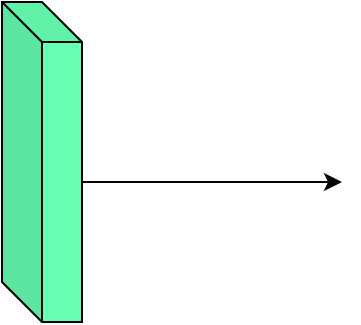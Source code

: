 <mxfile version="21.1.4" type="github">
  <diagram name="第 1 页" id="6r29H9cRSEstqKxB4Bpt">
    <mxGraphModel dx="1434" dy="764" grid="1" gridSize="10" guides="1" tooltips="1" connect="1" arrows="1" fold="1" page="1" pageScale="1" pageWidth="827" pageHeight="1169" math="0" shadow="0">
      <root>
        <mxCell id="0" />
        <mxCell id="1" parent="0" />
        <mxCell id="-YHBcVENLPeS8LtHOwSI-3" value="" style="shape=cube;whiteSpace=wrap;html=1;boundedLbl=1;backgroundOutline=1;darkOpacity=0.05;darkOpacity2=0.1;fillColor=#66FFB3;" vertex="1" parent="1">
          <mxGeometry x="190" y="160" width="40" height="160" as="geometry" />
        </mxCell>
        <mxCell id="-YHBcVENLPeS8LtHOwSI-5" value="" style="endArrow=classic;html=1;rounded=0;exitX=0;exitY=0;exitDx=40;exitDy=90;exitPerimeter=0;" edge="1" parent="1" source="-YHBcVENLPeS8LtHOwSI-3">
          <mxGeometry width="50" height="50" relative="1" as="geometry">
            <mxPoint x="390" y="420" as="sourcePoint" />
            <mxPoint x="360" y="250" as="targetPoint" />
          </mxGeometry>
        </mxCell>
      </root>
    </mxGraphModel>
  </diagram>
</mxfile>

